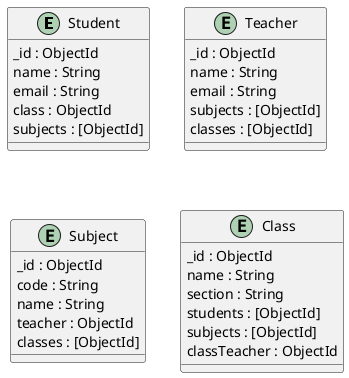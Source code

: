 @startuml
entity "Student" as Student {
  _id : ObjectId
  name : String
  email : String
  class : ObjectId
  subjects : [ObjectId]
}
entity "Teacher" as Teacher {
  _id : ObjectId
  name : String
  email : String
  subjects : [ObjectId]
  classes : [ObjectId]
}
entity "Subject" as Subject {
  _id : ObjectId
  code : String
  name : String
  teacher : ObjectId
  classes : [ObjectId]
}
entity "Class" as Class {
  _id : ObjectId
  name : String
  section : String
  students : [ObjectId]
  subjects : [ObjectId]
  classTeacher : ObjectId
}
@enduml
